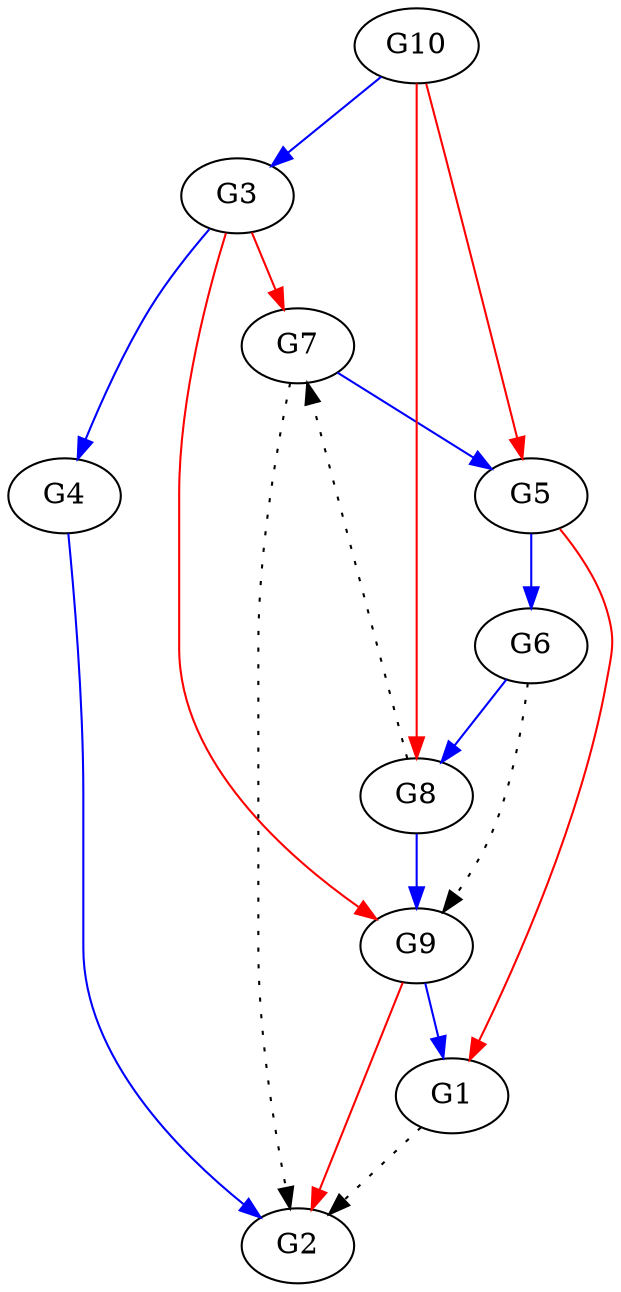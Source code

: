 // Grafos-DREAM4
digraph {
	G1 [label=G1]
	G2 [label=G2]
	G3 [label=G3]
	G4 [label=G4]
	G5 [label=G5]
	G6 [label=G6]
	G7 [label=G7]
	G8 [label=G8]
	G9 [label=G9]
	G10 [label=G10]
	G1 -> G2 [style=dotted]
	G3 -> G4 [color=blue]
	G4 -> G2 [color=blue]
	G5 -> G6 [color=blue]
	G6 -> G8 [color=blue]
	G6 -> G9 [style=dotted]
	G7 -> G2 [style=dotted]
	G7 -> G5 [color=blue]
	G8 -> G7 [style=dotted]
	G8 -> G9 [color=blue]
	G9 -> G1 [color=blue]
	G10 -> G3 [color=blue]
	G3 -> G7 [color=red]
	G3 -> G9 [color=red]
	G5 -> G1 [color=red]
	G9 -> G2 [color=red]
	G10 -> G5 [color=red]
	G10 -> G8 [color=red]
}

